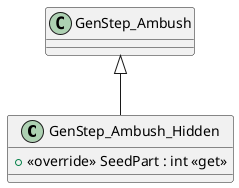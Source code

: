 @startuml
class GenStep_Ambush_Hidden {
    + <<override>> SeedPart : int <<get>>
}
GenStep_Ambush <|-- GenStep_Ambush_Hidden
@enduml
